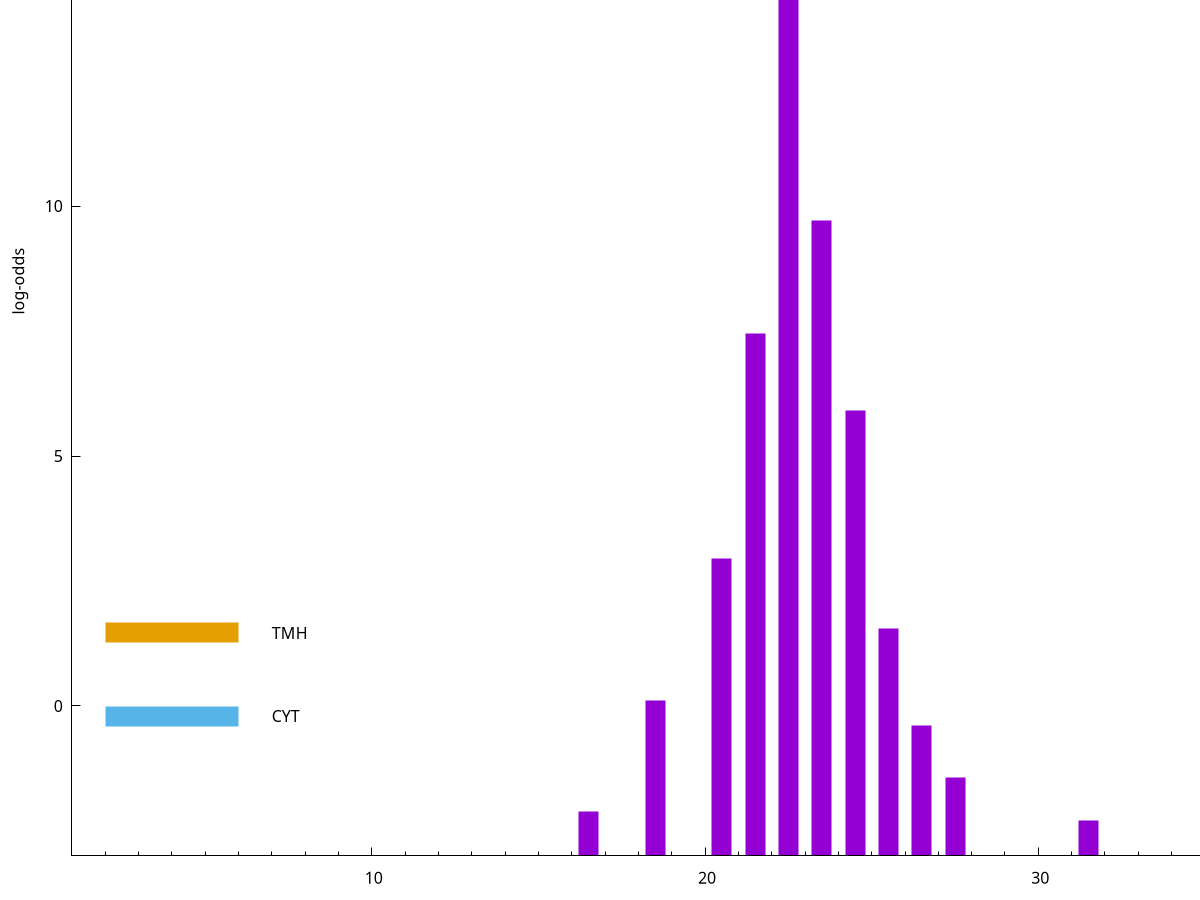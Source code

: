 set title "LipoP predictions for SRR4017929.gff"
set size 2., 1.4
set xrange [1:70] 
set mxtics 10
set yrange [-3:20]
set y2range [0:23]
set ylabel "log-odds"
set term postscript eps color solid "Helvetica" 30
set output "SRR4017929.gff5.eps"
set arrow from 2,15.6929 to 6,15.6929 nohead lt 1 lw 20
set label "SpI" at 7,15.6929
set arrow from 2,1.46206 to 6,1.46206 nohead lt 4 lw 20
set label "TMH" at 7,1.46206
set arrow from 2,-0.200913 to 6,-0.200913 nohead lt 3 lw 20
set label "CYT" at 7,-0.200913
set arrow from 2,15.6929 to 6,15.6929 nohead lt 1 lw 20
set label "SpI" at 7,15.6929
# NOTE: The scores below are the log-odds scores with the threshold
# NOTE: subtracted (a hack to make gnuplot make the histogram all
# NOTE: look nice).
plot "-" axes x1y2 title "" with impulses lt 1 lw 20
22.500000 18.662900
23.500000 12.712690
21.500000 10.447770
24.500000 8.910870
20.500000 5.958660
25.500000 4.544040
18.500000 3.116544
26.500000 2.610909
27.500000 1.559050
16.500000 0.894830
31.500000 0.717490
e
exit
